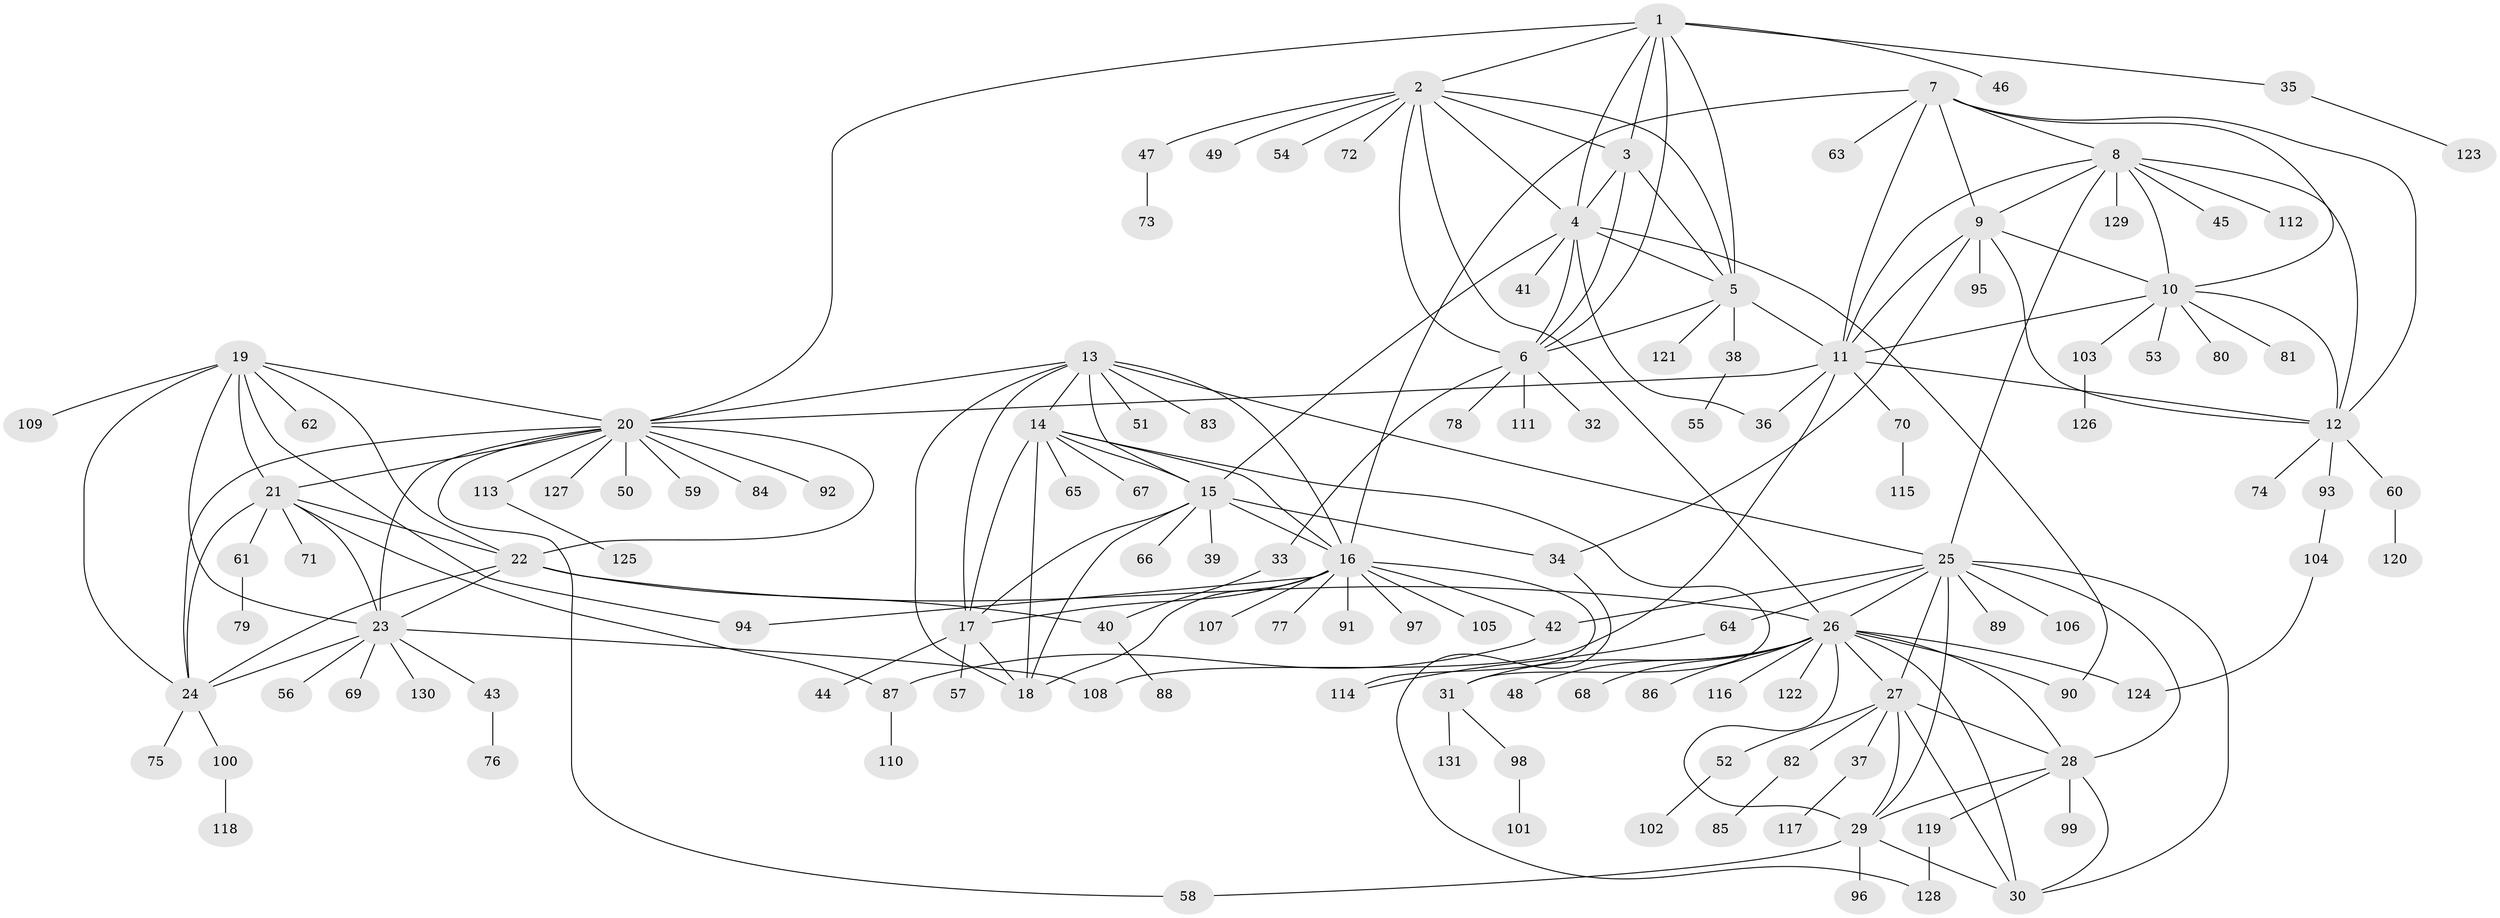 // coarse degree distribution, {20: 0.01020408163265306, 8: 0.05102040816326531, 7: 0.08163265306122448, 5: 0.030612244897959183, 10: 0.030612244897959183, 9: 0.01020408163265306, 6: 0.02040816326530612, 17: 0.01020408163265306, 4: 0.02040816326530612, 14: 0.01020408163265306, 3: 0.02040816326530612, 1: 0.5816326530612245, 2: 0.12244897959183673}
// Generated by graph-tools (version 1.1) at 2025/52/02/27/25 19:52:13]
// undirected, 131 vertices, 199 edges
graph export_dot {
graph [start="1"]
  node [color=gray90,style=filled];
  1;
  2;
  3;
  4;
  5;
  6;
  7;
  8;
  9;
  10;
  11;
  12;
  13;
  14;
  15;
  16;
  17;
  18;
  19;
  20;
  21;
  22;
  23;
  24;
  25;
  26;
  27;
  28;
  29;
  30;
  31;
  32;
  33;
  34;
  35;
  36;
  37;
  38;
  39;
  40;
  41;
  42;
  43;
  44;
  45;
  46;
  47;
  48;
  49;
  50;
  51;
  52;
  53;
  54;
  55;
  56;
  57;
  58;
  59;
  60;
  61;
  62;
  63;
  64;
  65;
  66;
  67;
  68;
  69;
  70;
  71;
  72;
  73;
  74;
  75;
  76;
  77;
  78;
  79;
  80;
  81;
  82;
  83;
  84;
  85;
  86;
  87;
  88;
  89;
  90;
  91;
  92;
  93;
  94;
  95;
  96;
  97;
  98;
  99;
  100;
  101;
  102;
  103;
  104;
  105;
  106;
  107;
  108;
  109;
  110;
  111;
  112;
  113;
  114;
  115;
  116;
  117;
  118;
  119;
  120;
  121;
  122;
  123;
  124;
  125;
  126;
  127;
  128;
  129;
  130;
  131;
  1 -- 2;
  1 -- 3;
  1 -- 4;
  1 -- 5;
  1 -- 6;
  1 -- 20;
  1 -- 35;
  1 -- 46;
  2 -- 3;
  2 -- 4;
  2 -- 5;
  2 -- 6;
  2 -- 26;
  2 -- 47;
  2 -- 49;
  2 -- 54;
  2 -- 72;
  3 -- 4;
  3 -- 5;
  3 -- 6;
  4 -- 5;
  4 -- 6;
  4 -- 15;
  4 -- 36;
  4 -- 41;
  4 -- 90;
  5 -- 6;
  5 -- 11;
  5 -- 38;
  5 -- 121;
  6 -- 32;
  6 -- 33;
  6 -- 78;
  6 -- 111;
  7 -- 8;
  7 -- 9;
  7 -- 10;
  7 -- 11;
  7 -- 12;
  7 -- 16;
  7 -- 63;
  8 -- 9;
  8 -- 10;
  8 -- 11;
  8 -- 12;
  8 -- 25;
  8 -- 45;
  8 -- 112;
  8 -- 129;
  9 -- 10;
  9 -- 11;
  9 -- 12;
  9 -- 34;
  9 -- 95;
  10 -- 11;
  10 -- 12;
  10 -- 53;
  10 -- 80;
  10 -- 81;
  10 -- 103;
  11 -- 12;
  11 -- 20;
  11 -- 36;
  11 -- 70;
  11 -- 108;
  12 -- 60;
  12 -- 74;
  12 -- 93;
  13 -- 14;
  13 -- 15;
  13 -- 16;
  13 -- 17;
  13 -- 18;
  13 -- 20;
  13 -- 25;
  13 -- 51;
  13 -- 83;
  14 -- 15;
  14 -- 16;
  14 -- 17;
  14 -- 18;
  14 -- 31;
  14 -- 65;
  14 -- 67;
  15 -- 16;
  15 -- 17;
  15 -- 18;
  15 -- 34;
  15 -- 39;
  15 -- 66;
  16 -- 17;
  16 -- 18;
  16 -- 42;
  16 -- 77;
  16 -- 91;
  16 -- 94;
  16 -- 97;
  16 -- 105;
  16 -- 107;
  16 -- 114;
  17 -- 18;
  17 -- 44;
  17 -- 57;
  19 -- 20;
  19 -- 21;
  19 -- 22;
  19 -- 23;
  19 -- 24;
  19 -- 62;
  19 -- 94;
  19 -- 109;
  20 -- 21;
  20 -- 22;
  20 -- 23;
  20 -- 24;
  20 -- 50;
  20 -- 58;
  20 -- 59;
  20 -- 84;
  20 -- 92;
  20 -- 113;
  20 -- 127;
  21 -- 22;
  21 -- 23;
  21 -- 24;
  21 -- 61;
  21 -- 71;
  21 -- 87;
  22 -- 23;
  22 -- 24;
  22 -- 26;
  22 -- 40;
  23 -- 24;
  23 -- 43;
  23 -- 56;
  23 -- 69;
  23 -- 108;
  23 -- 130;
  24 -- 75;
  24 -- 100;
  25 -- 26;
  25 -- 27;
  25 -- 28;
  25 -- 29;
  25 -- 30;
  25 -- 42;
  25 -- 64;
  25 -- 89;
  25 -- 106;
  26 -- 27;
  26 -- 28;
  26 -- 29;
  26 -- 30;
  26 -- 31;
  26 -- 48;
  26 -- 68;
  26 -- 86;
  26 -- 90;
  26 -- 116;
  26 -- 122;
  26 -- 124;
  27 -- 28;
  27 -- 29;
  27 -- 30;
  27 -- 37;
  27 -- 52;
  27 -- 82;
  28 -- 29;
  28 -- 30;
  28 -- 99;
  28 -- 119;
  29 -- 30;
  29 -- 58;
  29 -- 96;
  31 -- 98;
  31 -- 131;
  33 -- 40;
  34 -- 128;
  35 -- 123;
  37 -- 117;
  38 -- 55;
  40 -- 88;
  42 -- 87;
  43 -- 76;
  47 -- 73;
  52 -- 102;
  60 -- 120;
  61 -- 79;
  64 -- 114;
  70 -- 115;
  82 -- 85;
  87 -- 110;
  93 -- 104;
  98 -- 101;
  100 -- 118;
  103 -- 126;
  104 -- 124;
  113 -- 125;
  119 -- 128;
}
